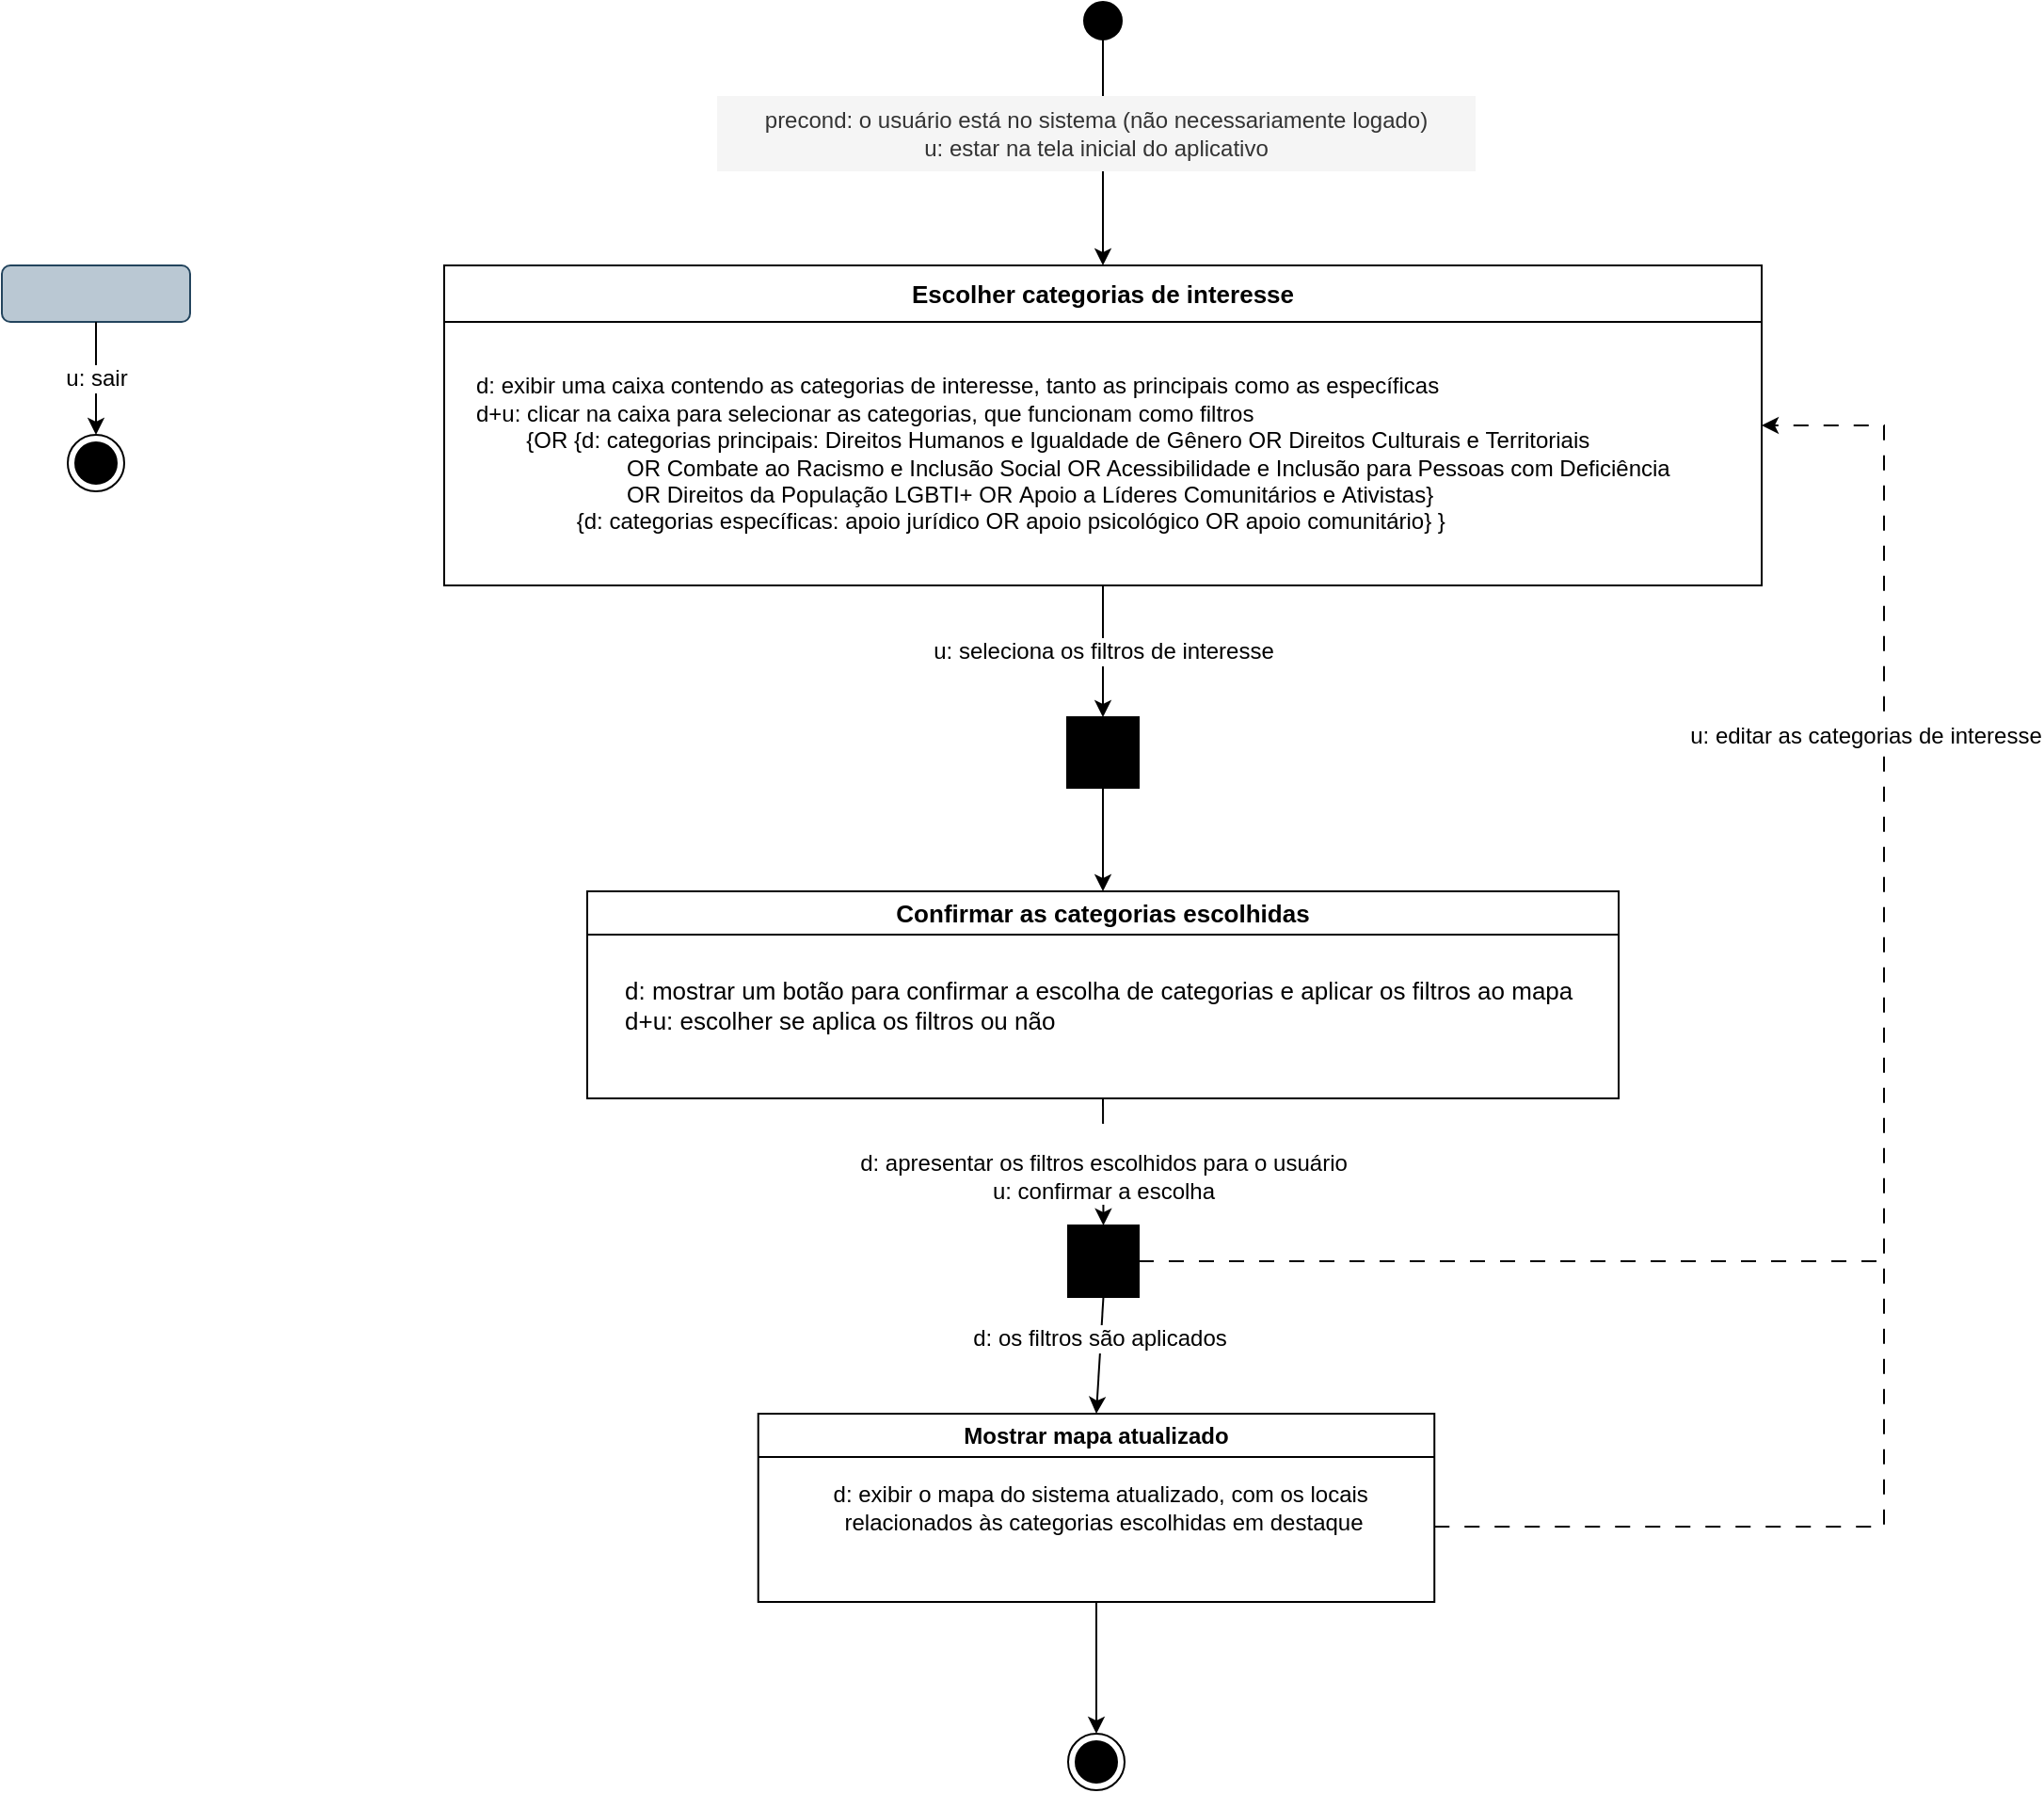 <mxfile version="25.0.1">
  <diagram name="Página-1" id="4fPj8FKTWWKvgSlPfXeu">
    <mxGraphModel dx="1956" dy="2133" grid="1" gridSize="10" guides="1" tooltips="1" connect="1" arrows="1" fold="1" page="1" pageScale="1" pageWidth="827" pageHeight="1169" math="0" shadow="0">
      <root>
        <mxCell id="0" />
        <mxCell id="1" parent="0" />
        <mxCell id="tzBEl5uezkZAkphJzdvv-1" value="&lt;span style=&quot;font-size: 13px;&quot;&gt;Confirmar as categorias escolhidas&lt;/span&gt;" style="swimlane;whiteSpace=wrap;html=1;" parent="1" vertex="1">
          <mxGeometry x="681" y="332.5" width="548" height="110" as="geometry" />
        </mxCell>
        <mxCell id="tzBEl5uezkZAkphJzdvv-2" value="&lt;div&gt;&lt;font style=&quot;font-size: 13px;&quot;&gt;d: mostrar um botão para confirmar a escolha de categorias e aplicar&lt;/font&gt;&lt;span style=&quot;font-size: 13px; background-color: initial;&quot;&gt;&amp;nbsp;os filtros ao mapa&lt;/span&gt;&lt;/div&gt;&lt;div&gt;&lt;span style=&quot;font-size: 13px; background-color: initial;&quot;&gt;d+u: escolher se aplica os filtros ou não&lt;/span&gt;&lt;/div&gt;" style="text;html=1;align=left;verticalAlign=middle;resizable=0;points=[];autosize=1;strokeColor=none;fillColor=none;rotation=0;" parent="tzBEl5uezkZAkphJzdvv-1" vertex="1">
          <mxGeometry x="18" y="40" width="530" height="40" as="geometry" />
        </mxCell>
        <mxCell id="tzBEl5uezkZAkphJzdvv-5" value="" style="ellipse;whiteSpace=wrap;html=1;aspect=fixed;fillColor=#000000;" parent="1" vertex="1">
          <mxGeometry x="945" y="-140" width="20" height="20" as="geometry" />
        </mxCell>
        <mxCell id="tzBEl5uezkZAkphJzdvv-84" value="" style="whiteSpace=wrap;html=1;fontStyle=1;startSize=23;fillColor=#000000;direction=south;" parent="1" vertex="1">
          <mxGeometry x="936.5" y="510" width="37.5" height="38" as="geometry" />
        </mxCell>
        <mxCell id="tzBEl5uezkZAkphJzdvv-92" value="" style="endArrow=classic;html=1;rounded=0;exitX=0.5;exitY=1;exitDx=0;exitDy=0;entryX=0;entryY=0.5;entryDx=0;entryDy=0;" parent="1" source="tzBEl5uezkZAkphJzdvv-1" target="tzBEl5uezkZAkphJzdvv-84" edge="1">
          <mxGeometry relative="1" as="geometry">
            <mxPoint x="423.995" y="600" as="sourcePoint" />
            <mxPoint x="330" y="540" as="targetPoint" />
          </mxGeometry>
        </mxCell>
        <mxCell id="tzBEl5uezkZAkphJzdvv-93" value="&lt;div&gt;&lt;br&gt;&lt;/div&gt;&lt;div&gt;&lt;div&gt;d: apresentar os filtros escolhidos para o usuário&lt;/div&gt;u: confirmar a escolha&lt;/div&gt;" style="edgeLabel;resizable=0;html=1;;align=center;verticalAlign=middle;fontSize=12;" parent="tzBEl5uezkZAkphJzdvv-92" connectable="0" vertex="1">
          <mxGeometry relative="1" as="geometry" />
        </mxCell>
        <mxCell id="tzBEl5uezkZAkphJzdvv-101" value="" style="ellipse;html=1;shape=endState;fillColor=#000000;strokeColor=#000000;" parent="1" vertex="1">
          <mxGeometry x="936.5" y="780" width="30" height="30" as="geometry" />
        </mxCell>
        <mxCell id="tzBEl5uezkZAkphJzdvv-104" value="" style="rounded=1;whiteSpace=wrap;html=1;fillColor=#bac8d3;strokeColor=#23445d;" parent="1" vertex="1">
          <mxGeometry x="370" width="100" height="30" as="geometry" />
        </mxCell>
        <mxCell id="tzBEl5uezkZAkphJzdvv-108" value="" style="endArrow=classic;html=1;rounded=0;exitX=0.5;exitY=1;exitDx=0;exitDy=0;entryX=0.5;entryY=0;entryDx=0;entryDy=0;" parent="1" source="tzBEl5uezkZAkphJzdvv-104" target="tzBEl5uezkZAkphJzdvv-110" edge="1">
          <mxGeometry relative="1" as="geometry">
            <mxPoint x="70" y="230" as="sourcePoint" />
            <mxPoint x="112" y="240" as="targetPoint" />
          </mxGeometry>
        </mxCell>
        <mxCell id="tzBEl5uezkZAkphJzdvv-109" value="u: sair" style="edgeLabel;resizable=0;html=1;;align=center;verticalAlign=middle;fontSize=12;" parent="tzBEl5uezkZAkphJzdvv-108" connectable="0" vertex="1">
          <mxGeometry relative="1" as="geometry" />
        </mxCell>
        <mxCell id="tzBEl5uezkZAkphJzdvv-110" value="" style="ellipse;html=1;shape=endState;fillColor=#000000;strokeColor=#000000;" parent="1" vertex="1">
          <mxGeometry x="405" y="90" width="30" height="30" as="geometry" />
        </mxCell>
        <mxCell id="tzBEl5uezkZAkphJzdvv-112" value="" style="endArrow=classic;html=1;rounded=0;exitX=0.5;exitY=1;exitDx=0;exitDy=0;" parent="1" source="tzBEl5uezkZAkphJzdvv-5" target="tzBEl5uezkZAkphJzdvv-114" edge="1">
          <mxGeometry relative="1" as="geometry">
            <mxPoint x="410" y="70" as="sourcePoint" />
            <mxPoint x="424" y="-10" as="targetPoint" />
          </mxGeometry>
        </mxCell>
        <mxCell id="tzBEl5uezkZAkphJzdvv-114" value="&lt;font style=&quot;font-size: 13px;&quot;&gt;Escolher categorias de interesse&lt;/font&gt;" style="swimlane;whiteSpace=wrap;html=1;startSize=30;" parent="1" vertex="1">
          <mxGeometry x="605" width="700" height="170" as="geometry" />
        </mxCell>
        <mxCell id="tzBEl5uezkZAkphJzdvv-119" value="d: exibir uma caixa contendo as categorias de interesse, tanto as principais como as específicas&lt;div&gt;d+u: clicar na caixa para selecionar as categorias, que funcionam como filtros&amp;nbsp;&lt;/div&gt;&lt;div&gt;&lt;span style=&quot;background-color: initial;&quot;&gt;&lt;span style=&quot;white-space: pre;&quot;&gt;&#x9;&lt;/span&gt;{OR {d: categorias principais:&amp;nbsp;&lt;/span&gt;&lt;span style=&quot;background-color: initial;&quot;&gt;Direitos Humanos e&amp;nbsp;&lt;/span&gt;&lt;span style=&quot;background-color: initial;&quot;&gt;Igualdade de&amp;nbsp;&lt;/span&gt;&lt;span style=&quot;background-color: initial;&quot;&gt;Gênero OR&amp;nbsp;&lt;/span&gt;&lt;span style=&quot;background-color: initial;&quot;&gt;Direitos Culturais e&amp;nbsp;&lt;/span&gt;&lt;span style=&quot;background-color: initial;&quot;&gt;Territoriais&amp;nbsp;&lt;/span&gt;&lt;/div&gt;&lt;div&gt;&lt;span style=&quot;background-color: initial;&quot;&gt;&lt;span style=&quot;white-space: pre;&quot;&gt;&#x9;&lt;/span&gt;&lt;span style=&quot;white-space: pre;&quot;&gt;&#x9;&lt;span style=&quot;white-space: pre;&quot;&gt;&#x9;&lt;/span&gt;&lt;/span&gt;OR&amp;nbsp;&lt;/span&gt;&lt;span style=&quot;background-color: initial;&quot;&gt;Combate ao&amp;nbsp;&lt;/span&gt;&lt;span style=&quot;background-color: initial;&quot;&gt;Racismo e I&lt;/span&gt;&lt;span style=&quot;background-color: initial;&quot;&gt;nclusão Social&amp;nbsp;&lt;/span&gt;&lt;span style=&quot;background-color: initial;&quot;&gt;OR Acessibilidade e&amp;nbsp;&lt;/span&gt;&lt;span style=&quot;background-color: initial;&quot;&gt;Inclusão para&amp;nbsp;&lt;/span&gt;&lt;span style=&quot;background-color: initial;&quot;&gt;Pessoas com&amp;nbsp;&lt;/span&gt;&lt;span style=&quot;background-color: initial;&quot;&gt;Deficiência&amp;nbsp;&lt;/span&gt;&lt;/div&gt;&lt;div&gt;&lt;span style=&quot;background-color: initial;&quot;&gt;&lt;span style=&quot;white-space: pre;&quot;&gt;&#x9;&lt;/span&gt;&lt;span style=&quot;white-space: pre;&quot;&gt;&#x9;&lt;/span&gt;&lt;span style=&quot;white-space: pre;&quot;&gt;&#x9;&lt;/span&gt;OR&amp;nbsp;&lt;/span&gt;&lt;span style=&quot;background-color: initial;&quot;&gt;Direitos da População&amp;nbsp;&lt;/span&gt;&lt;span style=&quot;background-color: initial;&quot;&gt;LGBTI+ OR&amp;nbsp;&lt;/span&gt;&lt;span style=&quot;background-color: initial;&quot;&gt;Apoio a Líderes&amp;nbsp;&lt;/span&gt;&lt;span style=&quot;background-color: initial;&quot;&gt;Comunitários e&amp;nbsp;&lt;/span&gt;&lt;span style=&quot;background-color: initial;&quot;&gt;Ativistas}&lt;/span&gt;&lt;/div&gt;&lt;div&gt;&lt;span style=&quot;white-space: pre;&quot;&gt;&#x9;&lt;/span&gt;&lt;span style=&quot;white-space: pre;&quot;&gt;&#x9;&lt;/span&gt;{d: categorias específicas: apoio jurídico OR apoio psicológico OR apoio comunitário} }&lt;/div&gt;" style="text;html=1;align=left;verticalAlign=middle;resizable=0;points=[];autosize=1;strokeColor=none;fillColor=none;" parent="tzBEl5uezkZAkphJzdvv-114" vertex="1">
          <mxGeometry x="15" y="50" width="660" height="100" as="geometry" />
        </mxCell>
        <mxCell id="tzBEl5uezkZAkphJzdvv-117" value="&lt;div style=&quot;&quot;&gt;precond: o usuário está no sistema (não necessariamente logado)&lt;/div&gt;&lt;div style=&quot;&quot;&gt;&lt;span style=&quot;background-color: initial;&quot;&gt;u: estar na tela inicial do aplicativo&lt;/span&gt;&lt;/div&gt;" style="text;html=1;align=center;verticalAlign=middle;whiteSpace=wrap;rounded=0;fillColor=#f5f5f5;fontColor=#333333;strokeColor=none;" parent="1" vertex="1">
          <mxGeometry x="750" y="-90" width="403" height="40" as="geometry" />
        </mxCell>
        <mxCell id="tzBEl5uezkZAkphJzdvv-124" value="" style="whiteSpace=wrap;html=1;fontStyle=1;startSize=23;fillColor=#000000;" parent="1" vertex="1">
          <mxGeometry x="936" y="240" width="38" height="37.5" as="geometry" />
        </mxCell>
        <mxCell id="tzBEl5uezkZAkphJzdvv-125" value="" style="edgeStyle=orthogonalEdgeStyle;rounded=0;orthogonalLoop=1;jettySize=auto;html=1;entryX=0.5;entryY=0;entryDx=0;entryDy=0;exitX=0.5;exitY=1;exitDx=0;exitDy=0;" parent="1" source="tzBEl5uezkZAkphJzdvv-124" target="tzBEl5uezkZAkphJzdvv-1" edge="1">
          <mxGeometry relative="1" as="geometry">
            <mxPoint x="461" y="168" as="sourcePoint" />
            <mxPoint x="460" y="220" as="targetPoint" />
          </mxGeometry>
        </mxCell>
        <mxCell id="VcEPl0-1U5pJkgtZ5y57-3" value="" style="endArrow=classic;html=1;rounded=0;exitX=0.5;exitY=1;exitDx=0;exitDy=0;entryX=0.5;entryY=0;entryDx=0;entryDy=0;" edge="1" parent="1" source="tzBEl5uezkZAkphJzdvv-114" target="tzBEl5uezkZAkphJzdvv-124">
          <mxGeometry relative="1" as="geometry">
            <mxPoint x="950" y="200" as="sourcePoint" />
            <mxPoint x="1050" y="200" as="targetPoint" />
          </mxGeometry>
        </mxCell>
        <mxCell id="VcEPl0-1U5pJkgtZ5y57-4" value="u: seleciona os filtros de interesse" style="edgeLabel;resizable=0;html=1;;align=center;verticalAlign=middle;fontSize=12;" connectable="0" vertex="1" parent="VcEPl0-1U5pJkgtZ5y57-3">
          <mxGeometry relative="1" as="geometry" />
        </mxCell>
        <mxCell id="VcEPl0-1U5pJkgtZ5y57-8" value="" style="endArrow=classic;html=1;rounded=0;exitX=1;exitY=0.5;exitDx=0;exitDy=0;entryX=0.5;entryY=0;entryDx=0;entryDy=0;" edge="1" parent="1" source="tzBEl5uezkZAkphJzdvv-84" target="VcEPl0-1U5pJkgtZ5y57-11">
          <mxGeometry relative="1" as="geometry">
            <mxPoint x="930" y="640" as="sourcePoint" />
            <mxPoint x="952" y="600" as="targetPoint" />
          </mxGeometry>
        </mxCell>
        <mxCell id="VcEPl0-1U5pJkgtZ5y57-9" value="d: os filtros são aplicados" style="edgeLabel;resizable=0;html=1;;align=center;verticalAlign=middle;fontSize=12;" connectable="0" vertex="1" parent="VcEPl0-1U5pJkgtZ5y57-8">
          <mxGeometry relative="1" as="geometry">
            <mxPoint x="-1" y="-9" as="offset" />
          </mxGeometry>
        </mxCell>
        <mxCell id="VcEPl0-1U5pJkgtZ5y57-11" value="Mostrar mapa atualizado" style="swimlane;whiteSpace=wrap;html=1;" vertex="1" parent="1">
          <mxGeometry x="771.87" y="610" width="359.25" height="100" as="geometry" />
        </mxCell>
        <mxCell id="VcEPl0-1U5pJkgtZ5y57-12" value="d: exibir o mapa do sistema atualizado, com os locais&amp;nbsp;&lt;div&gt;relacionados à&lt;span style=&quot;background-color: initial;&quot;&gt;s categorias escolhidas em destaque&lt;/span&gt;&lt;/div&gt;" style="text;html=1;align=center;verticalAlign=middle;resizable=0;points=[];autosize=1;strokeColor=none;fillColor=none;" vertex="1" parent="VcEPl0-1U5pJkgtZ5y57-11">
          <mxGeometry x="28.13" y="30" width="310" height="40" as="geometry" />
        </mxCell>
        <mxCell id="VcEPl0-1U5pJkgtZ5y57-13" value="" style="endArrow=classic;html=1;rounded=0;exitX=0.5;exitY=1;exitDx=0;exitDy=0;entryX=0.5;entryY=0;entryDx=0;entryDy=0;" edge="1" parent="1" source="VcEPl0-1U5pJkgtZ5y57-11" target="tzBEl5uezkZAkphJzdvv-101">
          <mxGeometry width="50" height="50" relative="1" as="geometry">
            <mxPoint x="1090" y="670" as="sourcePoint" />
            <mxPoint x="1140" y="620" as="targetPoint" />
          </mxGeometry>
        </mxCell>
        <mxCell id="VcEPl0-1U5pJkgtZ5y57-14" value="" style="endArrow=classic;html=1;rounded=0;entryX=1;entryY=0.5;entryDx=0;entryDy=0;dashed=1;dashPattern=8 8;" edge="1" parent="1" target="tzBEl5uezkZAkphJzdvv-114">
          <mxGeometry relative="1" as="geometry">
            <mxPoint x="1131.12" y="670" as="sourcePoint" />
            <mxPoint x="1330" y="80" as="targetPoint" />
            <Array as="points">
              <mxPoint x="1370" y="670" />
              <mxPoint x="1370" y="85" />
            </Array>
          </mxGeometry>
        </mxCell>
        <mxCell id="VcEPl0-1U5pJkgtZ5y57-15" value="u: editar as categorias de interesse" style="edgeLabel;resizable=0;html=1;;align=center;verticalAlign=middle;fontSize=12;" connectable="0" vertex="1" parent="VcEPl0-1U5pJkgtZ5y57-14">
          <mxGeometry relative="1" as="geometry">
            <mxPoint x="-10" y="-215" as="offset" />
          </mxGeometry>
        </mxCell>
        <mxCell id="VcEPl0-1U5pJkgtZ5y57-18" value="" style="endArrow=none;html=1;rounded=0;exitX=0.5;exitY=0;exitDx=0;exitDy=0;dashed=1;dashPattern=8 8;" edge="1" parent="1" source="tzBEl5uezkZAkphJzdvv-84">
          <mxGeometry width="50" height="50" relative="1" as="geometry">
            <mxPoint x="1050" y="420" as="sourcePoint" />
            <mxPoint x="1370" y="529" as="targetPoint" />
          </mxGeometry>
        </mxCell>
      </root>
    </mxGraphModel>
  </diagram>
</mxfile>
